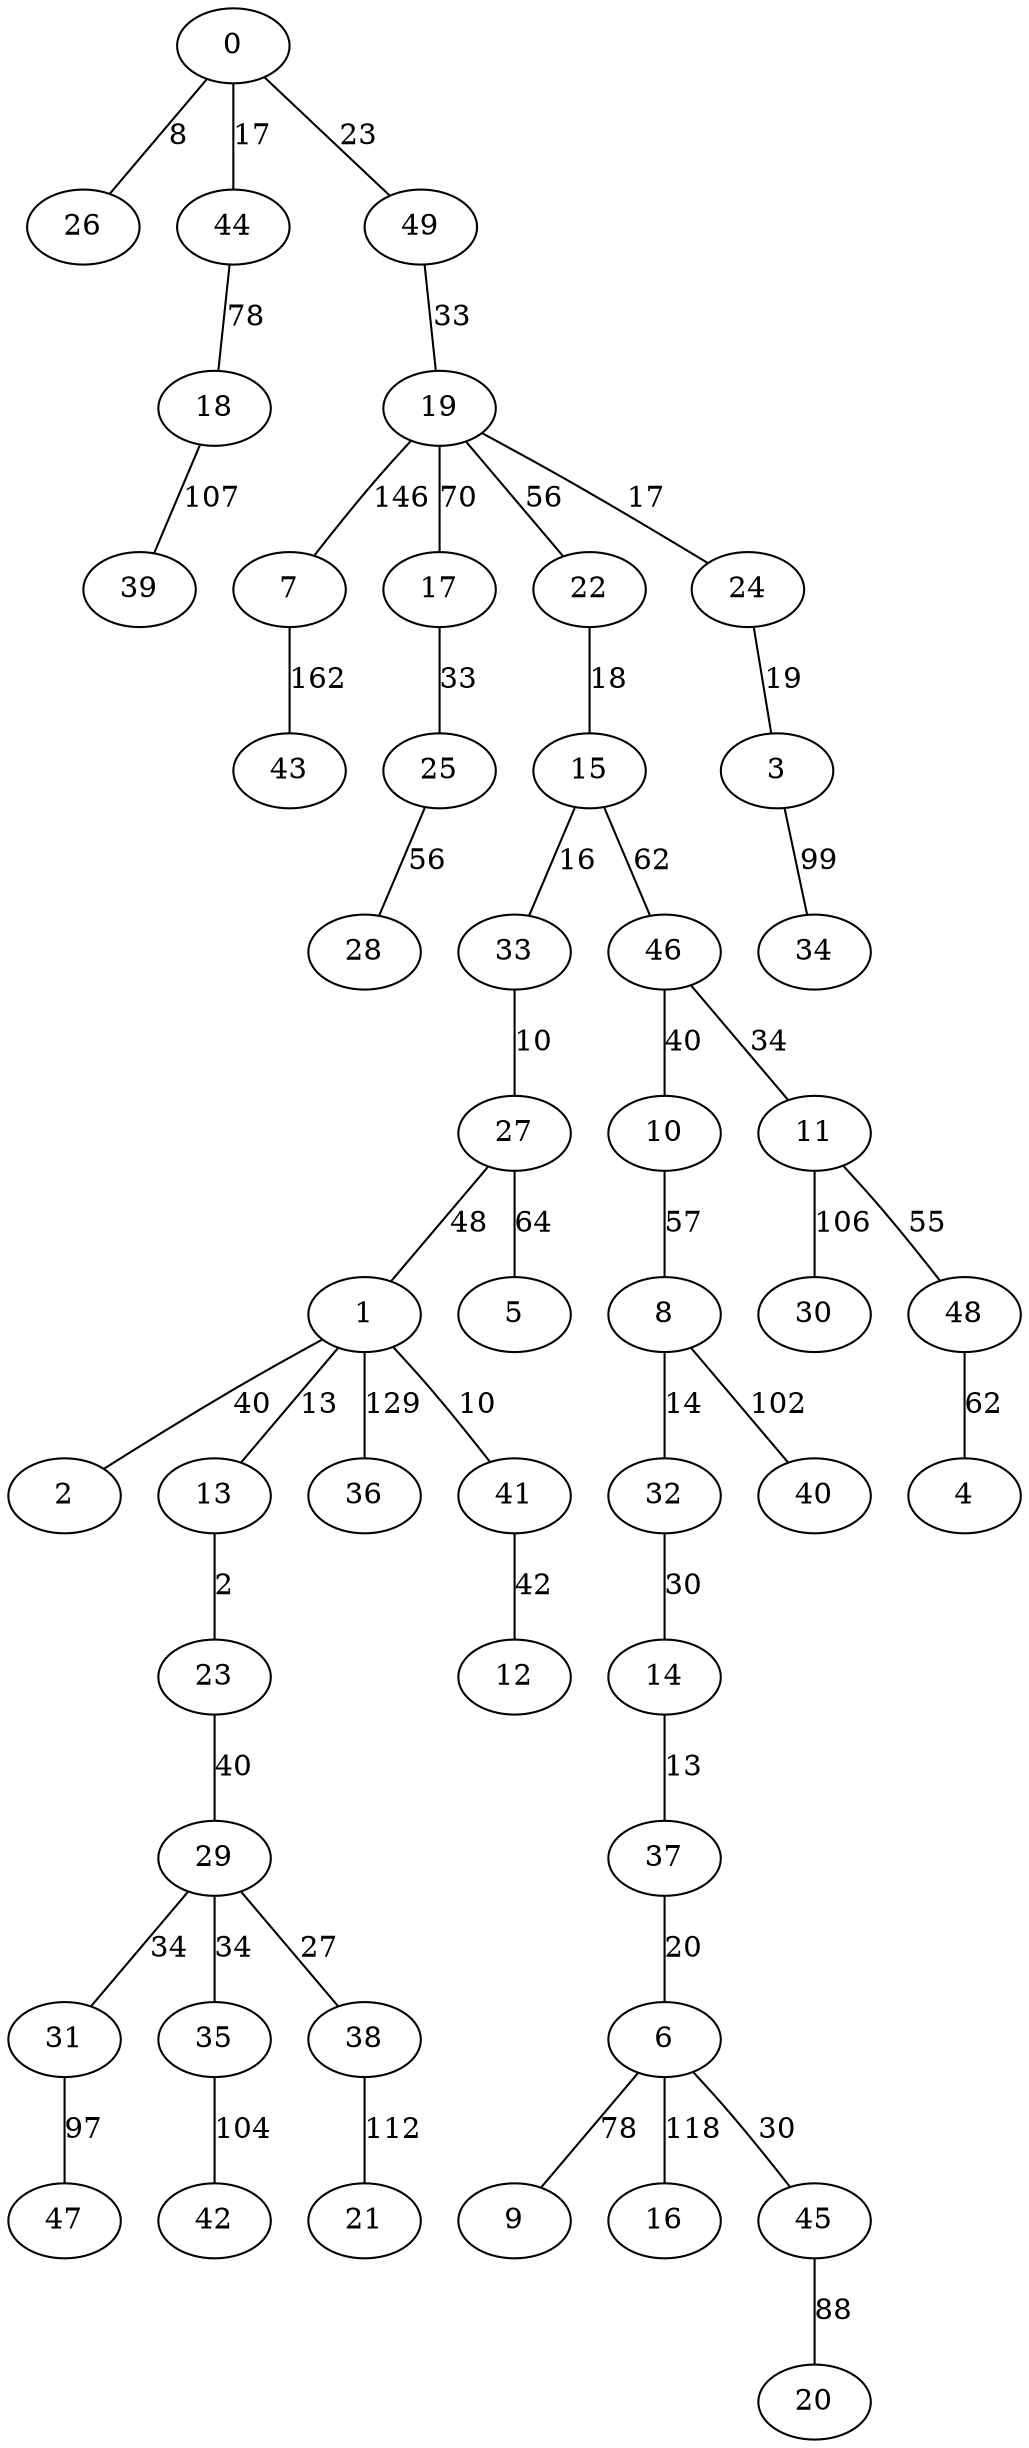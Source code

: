 strict graph G {
0;
1;
2;
3;
4;
5;
6;
7;
8;
9;
10;
11;
12;
13;
14;
15;
16;
17;
18;
19;
20;
21;
22;
23;
24;
25;
26;
27;
28;
29;
30;
31;
32;
33;
34;
35;
36;
37;
38;
39;
40;
41;
42;
43;
44;
45;
46;
47;
48;
49;
19 -- 22 [label=56];
35 -- 42 [label=104];
11 -- 30 [label=106];
32 -- 14 [label=30];
1 -- 13 [label=13];
1 -- 2 [label=40];
46 -- 11 [label=34];
29 -- 31 [label=34];
49 -- 19 [label=33];
17 -- 25 [label=33];
15 -- 46 [label=62];
14 -- 37 [label=13];
13 -- 23 [label=2];
24 -- 3 [label=19];
48 -- 4 [label=62];
45 -- 20 [label=88];
18 -- 39 [label=107];
37 -- 6 [label=20];
29 -- 38 [label=27];
0 -- 26 [label=8];
19 -- 24 [label=17];
6 -- 9 [label=78];
10 -- 8 [label=57];
19 -- 17 [label=70];
19 -- 7 [label=146];
33 -- 27 [label=10];
38 -- 21 [label=112];
0 -- 49 [label=23];
46 -- 10 [label=40];
31 -- 47 [label=97];
6 -- 45 [label=30];
1 -- 41 [label=10];
15 -- 33 [label=16];
27 -- 5 [label=64];
3 -- 34 [label=99];
29 -- 35 [label=34];
1 -- 36 [label=129];
11 -- 48 [label=55];
23 -- 29 [label=40];
44 -- 18 [label=78];
25 -- 28 [label=56];
7 -- 43 [label=162];
27 -- 1 [label=48];
6 -- 16 [label=118];
0 -- 44 [label=17];
22 -- 15 [label=18];
8 -- 32 [label=14];
8 -- 40 [label=102];
41 -- 12 [label=42];
}

